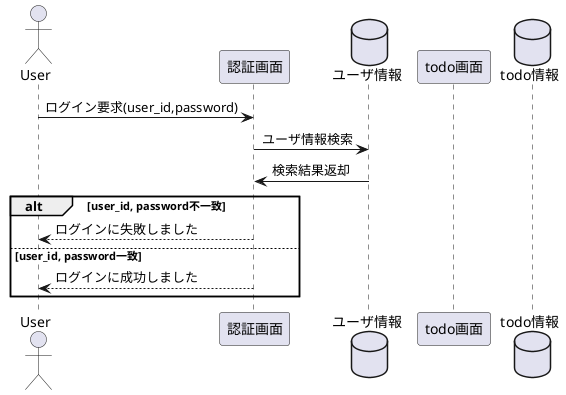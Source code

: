 @startuml app
Actor User
participant "認証画面" as login
database "ユーザ情報" as userDB
participant "todo画面" as todo
database "todo情報" as todoDB

User -> login : ログイン要求(user_id,password)
login -> userDB : ユーザ情報検索
userDB -> login : 検索結果返却

alt user_id, password不一致
    User <-- login : ログインに失敗しました
else user_id, password一致
    User <-- login : ログインに成功しました
end








@enduml
' alt + d でプレビュー表示